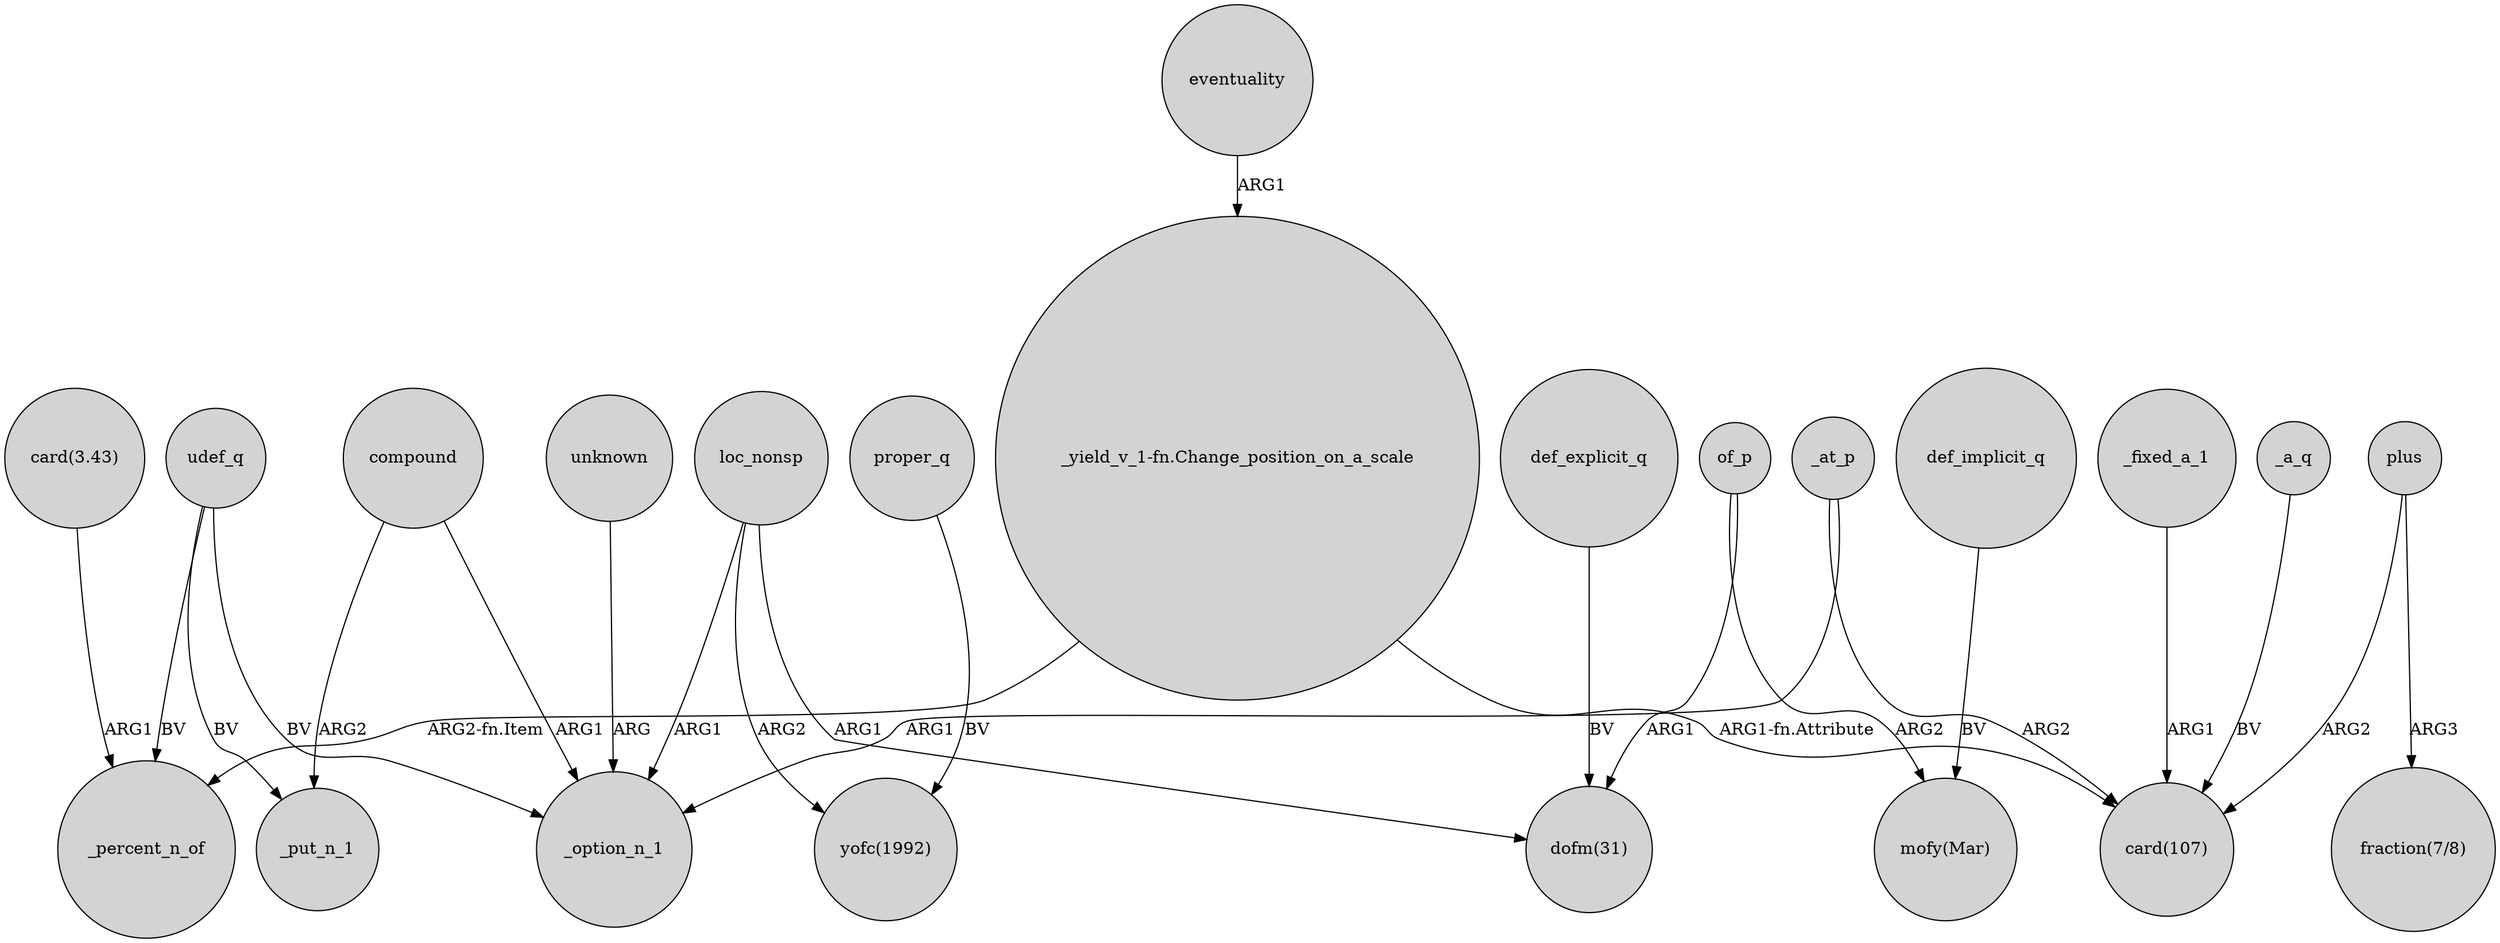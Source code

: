 digraph {
	node [shape=circle style=filled]
	"card(3.43)" -> _percent_n_of [label=ARG1]
	loc_nonsp -> "yofc(1992)" [label=ARG2]
	of_p -> "mofy(Mar)" [label=ARG2]
	def_implicit_q -> "mofy(Mar)" [label=BV]
	unknown -> _option_n_1 [label=ARG]
	udef_q -> _option_n_1 [label=BV]
	of_p -> "dofm(31)" [label=ARG1]
	udef_q -> _put_n_1 [label=BV]
	compound -> _option_n_1 [label=ARG1]
	"_yield_v_1-fn.Change_position_on_a_scale" -> "card(107)" [label="ARG1-fn.Attribute"]
	udef_q -> _percent_n_of [label=BV]
	plus -> "fraction(7/8)" [label=ARG3]
	proper_q -> "yofc(1992)" [label=BV]
	plus -> "card(107)" [label=ARG2]
	_fixed_a_1 -> "card(107)" [label=ARG1]
	loc_nonsp -> _option_n_1 [label=ARG1]
	eventuality -> "_yield_v_1-fn.Change_position_on_a_scale" [label=ARG1]
	_a_q -> "card(107)" [label=BV]
	"_yield_v_1-fn.Change_position_on_a_scale" -> _percent_n_of [label="ARG2-fn.Item"]
	def_explicit_q -> "dofm(31)" [label=BV]
	_at_p -> "card(107)" [label=ARG2]
	loc_nonsp -> "dofm(31)" [label=ARG1]
	_at_p -> _option_n_1 [label=ARG1]
	compound -> _put_n_1 [label=ARG2]
}

